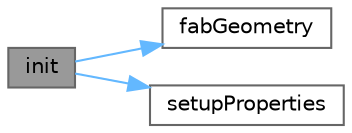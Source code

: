 digraph "init"
{
 // LATEX_PDF_SIZE
  bgcolor="transparent";
  edge [fontname=Helvetica,fontsize=10,labelfontname=Helvetica,labelfontsize=10];
  node [fontname=Helvetica,fontsize=10,shape=box,height=0.2,width=0.4];
  rankdir="LR";
  Node1 [id="Node000001",label="init",height=0.2,width=0.4,color="gray40", fillcolor="grey60", style="filled", fontcolor="black",tooltip="初始化浮动动作按钮"];
  Node1 -> Node2 [id="edge1_Node000001_Node000002",color="steelblue1",style="solid",tooltip=" "];
  Node2 [id="Node000002",label="fabGeometry",height=0.2,width=0.4,color="grey40", fillcolor="white", style="filled",URL="$class_qt_material_floating_action_button_private.html#a5492b855eb8720c766ccad984b7a61e0",tooltip="计算按钮几何位置"];
  Node1 -> Node3 [id="edge2_Node000001_Node000003",color="steelblue1",style="solid",tooltip=" "];
  Node3 [id="Node000003",label="setupProperties",height=0.2,width=0.4,color="grey40", fillcolor="white", style="filled",URL="$class_qt_material_floating_action_button_private.html#a1f50769ecee8047c922546c8b7fd0fcc",tooltip="配置阴影效果属性"];
}
